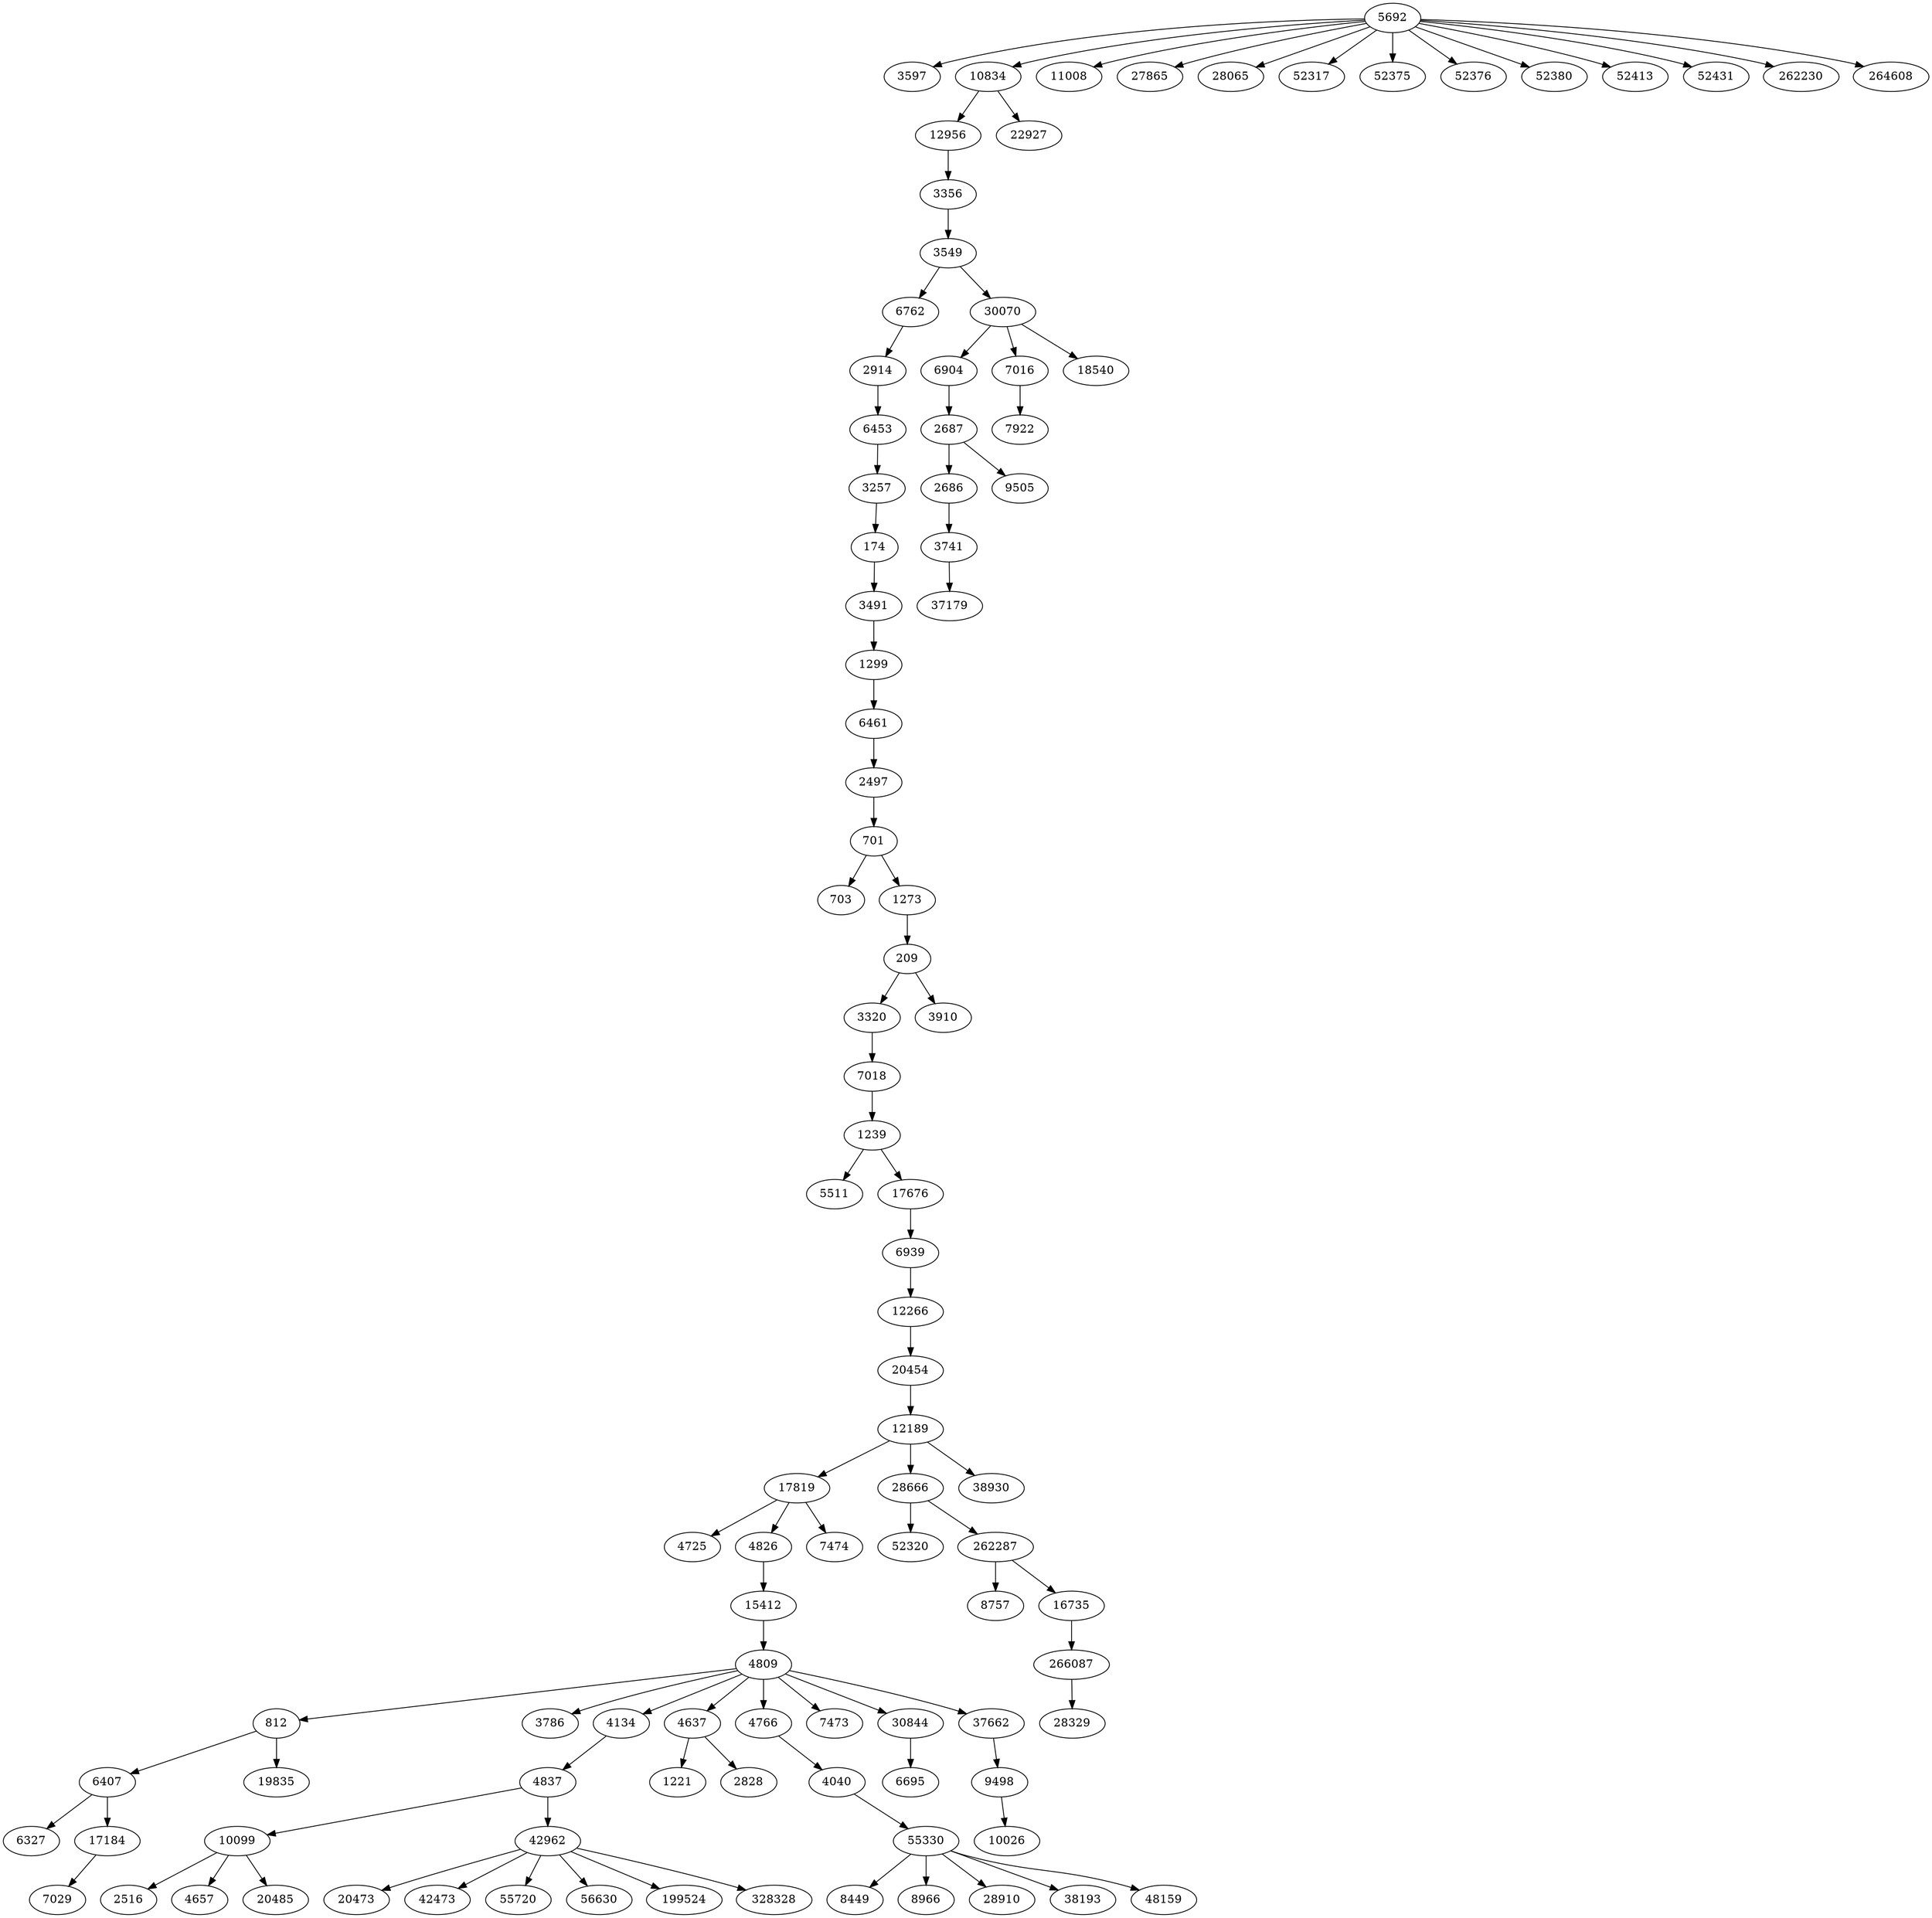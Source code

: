 digraph {
  // Node definitions.
  174;
  209;
  701;
  703;
  812;
  1221;
  1239;
  1273;
  1299;
  2497;
  2516;
  2686;
  2687;
  2828;
  2914;
  3257;
  3320;
  3356;
  3491;
  3549;
  3597;
  3741;
  3786;
  3910;
  4040;
  4134;
  4637;
  4657;
  4725;
  4766;
  4809;
  4826;
  4837;
  5511;
  5692;
  6327;
  6407;
  6453;
  6461;
  6695;
  6762;
  6904;
  6939;
  7016;
  7018;
  7029;
  7473;
  7474;
  7922;
  8449;
  8757;
  8966;
  9498;
  9505;
  10026;
  10099;
  10834;
  11008;
  12189;
  12266;
  12956;
  15412;
  16735;
  17184;
  17676;
  17819;
  18540;
  19835;
  20454;
  20473;
  20485;
  22927;
  27865;
  28065;
  28329;
  28666;
  28910;
  30070;
  30844;
  37179;
  37662;
  38193;
  38930;
  42473;
  42962;
  48159;
  52317;
  52320;
  52375;
  52376;
  52380;
  52413;
  52431;
  55330;
  55720;
  56630;
  199524;
  262230;
  262287;
  264608;
  266087;
  328328;

  // Edge definitions.
  174 -> 3491;
  209 -> 3320;
  209 -> 3910;
  701 -> 703;
  701 -> 1273;
  812 -> 6407;
  812 -> 19835;
  1239 -> 5511;
  1239 -> 17676;
  1273 -> 209;
  1299 -> 6461;
  2497 -> 701;
  2686 -> 3741;
  2687 -> 2686;
  2687 -> 9505;
  2914 -> 6453;
  3257 -> 174;
  3320 -> 7018;
  3356 -> 3549;
  3491 -> 1299;
  3549 -> 6762;
  3549 -> 30070;
  3741 -> 37179;
  4040 -> 55330;
  4134 -> 4837;
  4637 -> 1221;
  4637 -> 2828;
  4766 -> 4040;
  4809 -> 812;
  4809 -> 3786;
  4809 -> 4134;
  4809 -> 4637;
  4809 -> 4766;
  4809 -> 7473;
  4809 -> 30844;
  4809 -> 37662;
  4826 -> 15412;
  4837 -> 10099;
  4837 -> 42962;
  5692 -> 3597;
  5692 -> 10834;
  5692 -> 11008;
  5692 -> 27865;
  5692 -> 28065;
  5692 -> 52317;
  5692 -> 52375;
  5692 -> 52376;
  5692 -> 52380;
  5692 -> 52413;
  5692 -> 52431;
  5692 -> 262230;
  5692 -> 264608;
  6407 -> 6327;
  6407 -> 17184;
  6453 -> 3257;
  6461 -> 2497;
  6762 -> 2914;
  6904 -> 2687;
  6939 -> 12266;
  7016 -> 7922;
  7018 -> 1239;
  9498 -> 10026;
  10099 -> 2516;
  10099 -> 4657;
  10099 -> 20485;
  10834 -> 12956;
  10834 -> 22927;
  12189 -> 17819;
  12189 -> 28666;
  12189 -> 38930;
  12266 -> 20454;
  12956 -> 3356;
  15412 -> 4809;
  16735 -> 266087;
  17184 -> 7029;
  17676 -> 6939;
  17819 -> 4725;
  17819 -> 4826;
  17819 -> 7474;
  20454 -> 12189;
  28666 -> 52320;
  28666 -> 262287;
  30070 -> 6904;
  30070 -> 7016;
  30070 -> 18540;
  30844 -> 6695;
  37662 -> 9498;
  42962 -> 20473;
  42962 -> 42473;
  42962 -> 55720;
  42962 -> 56630;
  42962 -> 199524;
  42962 -> 328328;
  55330 -> 8449;
  55330 -> 8966;
  55330 -> 28910;
  55330 -> 38193;
  55330 -> 48159;
  262287 -> 8757;
  262287 -> 16735;
  266087 -> 28329;
}